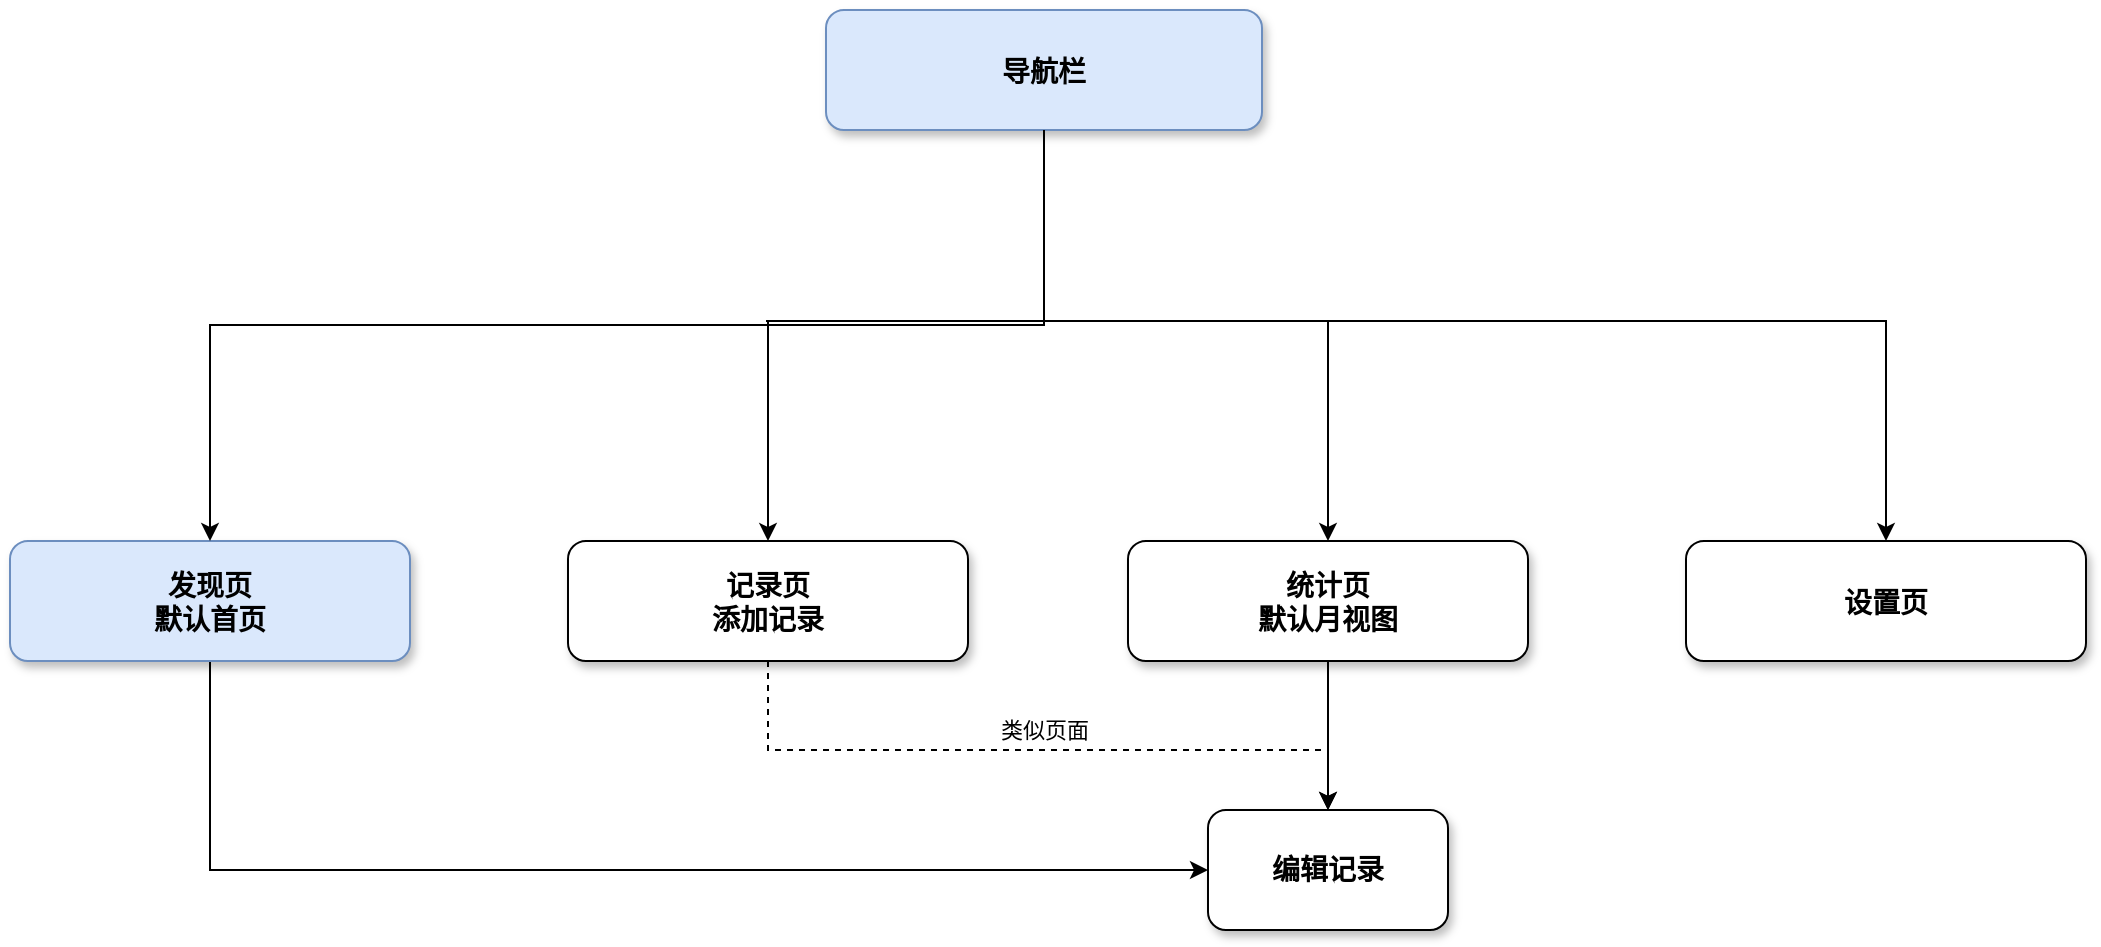 <mxfile version="16.5.3" type="github">
  <diagram name="Page-1" id="97916047-d0de-89f5-080d-49f4d83e522f">
    <mxGraphModel dx="2031" dy="1089" grid="1" gridSize="10" guides="1" tooltips="1" connect="1" arrows="1" fold="1" page="1" pageScale="1.5" pageWidth="1169" pageHeight="827" background="none" math="0" shadow="0">
      <root>
        <mxCell id="0" />
        <mxCell id="1" parent="0" />
        <mxCell id="HV4kGWUIBfGor4adAAQZ-56" style="edgeStyle=orthogonalEdgeStyle;rounded=0;orthogonalLoop=1;jettySize=auto;html=1;exitX=0.5;exitY=1;exitDx=0;exitDy=0;" parent="1" source="3" target="HV4kGWUIBfGor4adAAQZ-55" edge="1">
          <mxGeometry relative="1" as="geometry">
            <Array as="points">
              <mxPoint x="1240" y="345.5" />
              <mxPoint x="819" y="345.5" />
            </Array>
            <mxPoint x="1240" y="525.5" as="sourcePoint" />
          </mxGeometry>
        </mxCell>
        <mxCell id="HV4kGWUIBfGor4adAAQZ-57" style="edgeStyle=orthogonalEdgeStyle;rounded=0;orthogonalLoop=1;jettySize=auto;html=1;exitX=0.5;exitY=1;exitDx=0;exitDy=0;" parent="1" source="3" target="6" edge="1">
          <mxGeometry relative="1" as="geometry">
            <Array as="points">
              <mxPoint x="960" y="345.5" />
              <mxPoint x="819" y="345.5" />
            </Array>
            <mxPoint x="960" y="525.5" as="sourcePoint" />
          </mxGeometry>
        </mxCell>
        <mxCell id="HV4kGWUIBfGor4adAAQZ-58" style="edgeStyle=orthogonalEdgeStyle;rounded=0;orthogonalLoop=1;jettySize=auto;html=1;exitX=0.5;exitY=1;exitDx=0;exitDy=0;" parent="1" source="3" target="5" edge="1">
          <mxGeometry relative="1" as="geometry">
            <Array as="points">
              <mxPoint x="680" y="345.5" />
              <mxPoint x="819" y="345.5" />
            </Array>
          </mxGeometry>
        </mxCell>
        <mxCell id="3" value="导航栏" style="rounded=1;shadow=1;fontStyle=1;fontSize=14;fillColor=#dae8fc;strokeColor=#6c8ebf;flipH=1;flipV=1;" parent="1" vertex="1">
          <mxGeometry x="710" y="190" width="218" height="60" as="geometry" />
        </mxCell>
        <mxCell id="67sv7QCmZ2aAzov5QZb7-14" style="edgeStyle=orthogonalEdgeStyle;rounded=0;orthogonalLoop=1;jettySize=auto;html=1;" edge="1" parent="1" source="4" target="67sv7QCmZ2aAzov5QZb7-12">
          <mxGeometry relative="1" as="geometry">
            <Array as="points">
              <mxPoint x="402" y="620" />
            </Array>
          </mxGeometry>
        </mxCell>
        <mxCell id="4" value="发现页&#xa;默认首页" style="rounded=1;shadow=1;fontStyle=1;fontSize=14;fillColor=#dae8fc;strokeColor=#6c8ebf;align=center;flipH=1;flipV=1;" parent="1" vertex="1">
          <mxGeometry x="302" y="455.5" width="200" height="60" as="geometry" />
        </mxCell>
        <mxCell id="67sv7QCmZ2aAzov5QZb7-23" style="edgeStyle=orthogonalEdgeStyle;rounded=0;orthogonalLoop=1;jettySize=auto;html=1;dashed=1;" edge="1" parent="1" source="5" target="67sv7QCmZ2aAzov5QZb7-12">
          <mxGeometry relative="1" as="geometry">
            <Array as="points">
              <mxPoint x="681" y="560" />
              <mxPoint x="961" y="560" />
            </Array>
          </mxGeometry>
        </mxCell>
        <mxCell id="67sv7QCmZ2aAzov5QZb7-24" value="类似页面" style="edgeLabel;html=1;align=center;verticalAlign=middle;resizable=0;points=[];" vertex="1" connectable="0" parent="67sv7QCmZ2aAzov5QZb7-23">
          <mxGeometry x="-0.317" y="-2" relative="1" as="geometry">
            <mxPoint x="61" y="-12" as="offset" />
          </mxGeometry>
        </mxCell>
        <mxCell id="5" value="记录页&#xa;添加记录" style="rounded=1;shadow=1;fontStyle=1;fontSize=14;flipH=1;flipV=1;" parent="1" vertex="1">
          <mxGeometry x="581" y="455.5" width="200" height="60" as="geometry" />
        </mxCell>
        <mxCell id="67sv7QCmZ2aAzov5QZb7-11" value="" style="edgeStyle=orthogonalEdgeStyle;rounded=0;orthogonalLoop=1;jettySize=auto;html=1;" edge="1" parent="1" source="6" target="67sv7QCmZ2aAzov5QZb7-12">
          <mxGeometry relative="1" as="geometry">
            <mxPoint x="962.429" y="510" as="targetPoint" />
          </mxGeometry>
        </mxCell>
        <mxCell id="6" value="统计页&#xa;默认月视图" style="rounded=1;shadow=1;fontStyle=1;fontSize=14;flipH=1;flipV=1;" parent="1" vertex="1">
          <mxGeometry x="861" y="455.5" width="200" height="60" as="geometry" />
        </mxCell>
        <mxCell id="HV4kGWUIBfGor4adAAQZ-55" value="设置页" style="rounded=1;shadow=1;fontStyle=1;fontSize=14;flipH=1;flipV=1;" parent="1" vertex="1">
          <mxGeometry x="1140" y="455.5" width="200" height="60" as="geometry" />
        </mxCell>
        <mxCell id="67sv7QCmZ2aAzov5QZb7-12" value="编辑记录" style="whiteSpace=wrap;html=1;fontSize=14;rounded=1;shadow=1;fontStyle=1;flipH=1;flipV=1;" vertex="1" parent="1">
          <mxGeometry x="901" y="590" width="120" height="60" as="geometry" />
        </mxCell>
        <mxCell id="HV4kGWUIBfGor4adAAQZ-59" style="edgeStyle=orthogonalEdgeStyle;rounded=0;orthogonalLoop=1;jettySize=auto;html=1;exitX=0.5;exitY=1;exitDx=0;exitDy=0;" parent="1" source="3" target="4" edge="1">
          <mxGeometry relative="1" as="geometry">
            <mxPoint x="823" y="315.5" as="sourcePoint" />
            <Array as="points">
              <mxPoint x="402" y="347.5" />
              <mxPoint x="819" y="347.5" />
            </Array>
          </mxGeometry>
        </mxCell>
      </root>
    </mxGraphModel>
  </diagram>
</mxfile>
